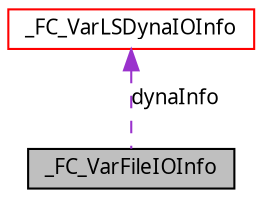digraph G
{
  edge [fontname="FreeSans.ttf",fontsize=10,labelfontname="FreeSans.ttf",labelfontsize=10];
  node [fontname="FreeSans.ttf",fontsize=10,shape=record];
  Node1 [label="_FC_VarFileIOInfo",height=0.2,width=0.4,color="black", fillcolor="grey75", style="filled" fontcolor="black"];
  Node2 -> Node1 [dir=back,color="darkorchid3",fontsize=10,style="dashed",label="dynaInfo",fontname="FreeSans.ttf"];
  Node2 [label="_FC_VarLSDynaIOInfo",height=0.2,width=0.4,color="red", fillcolor="white", style="filled",URL="$struct__FC__VarLSDynaIOInfo.html"];
}
